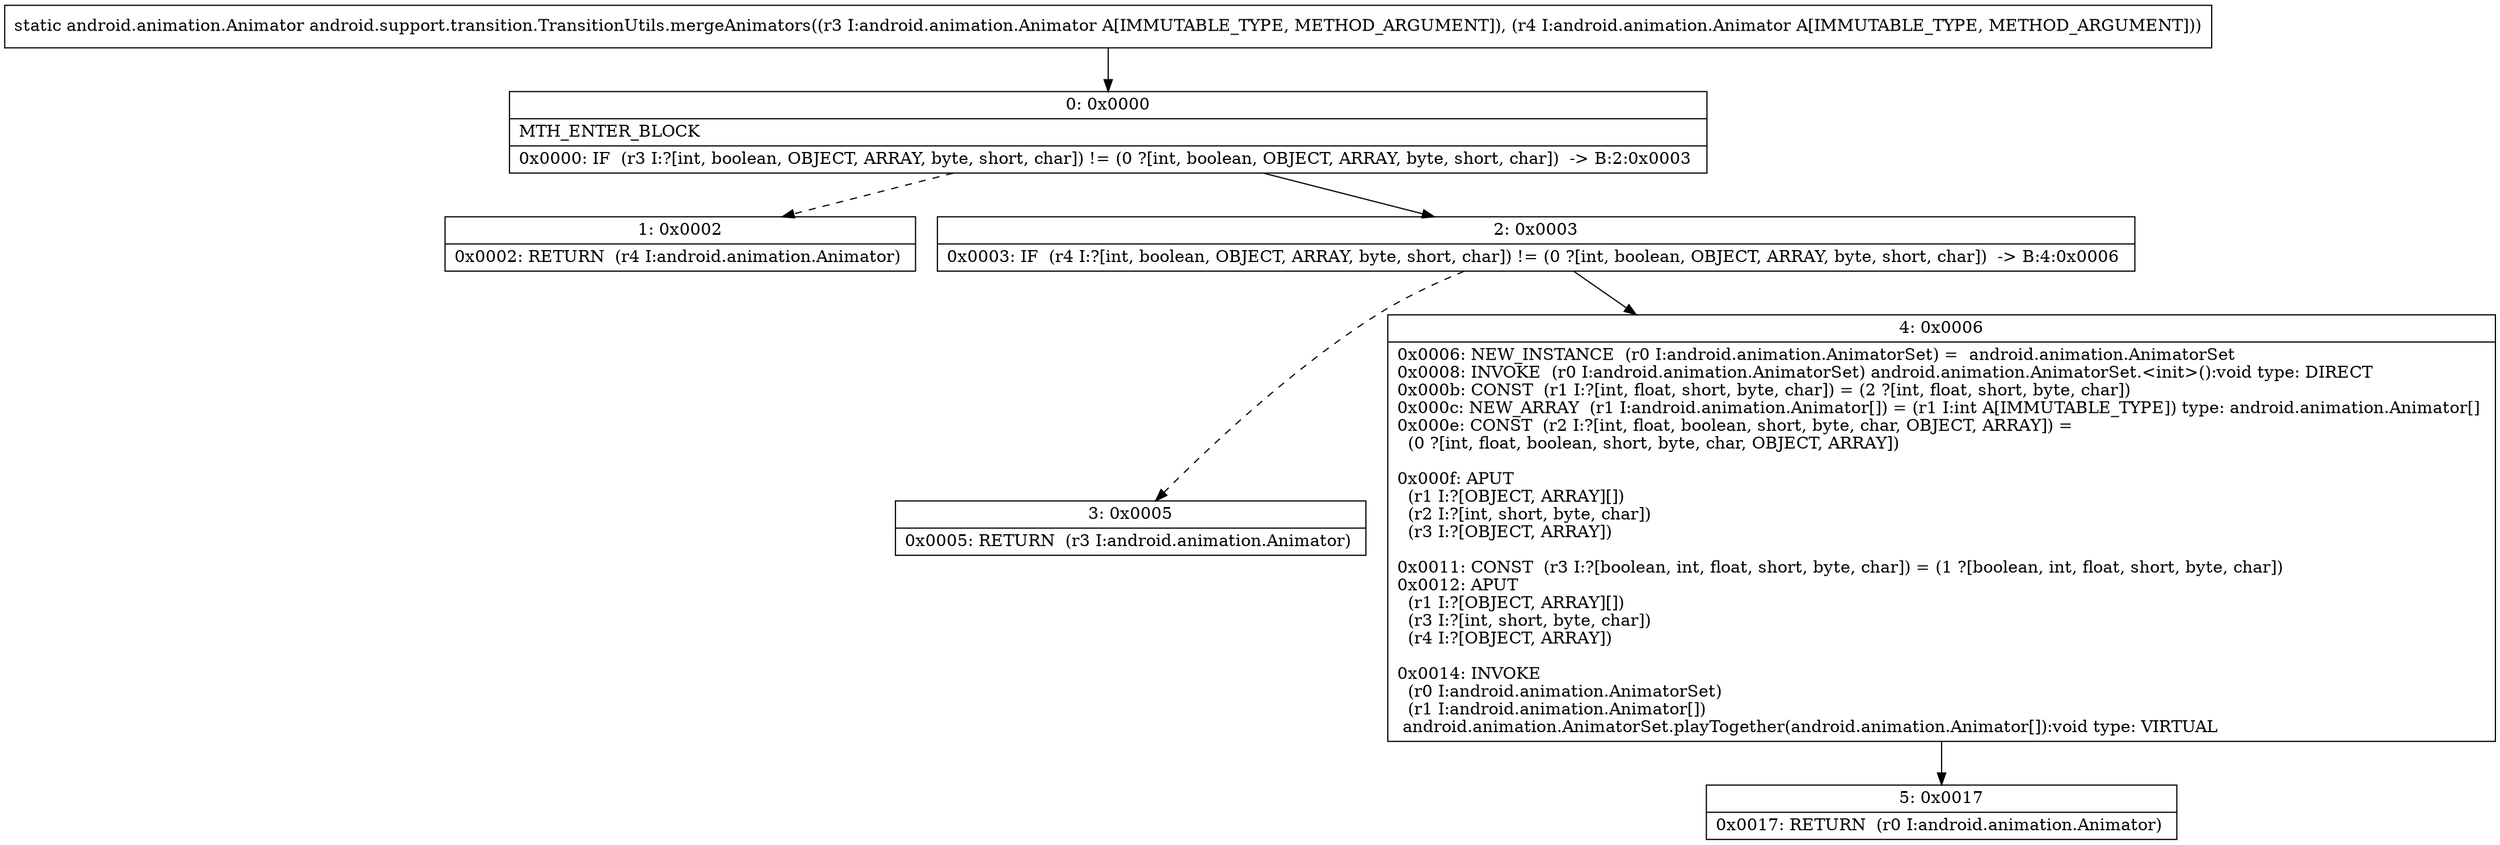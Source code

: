 digraph "CFG forandroid.support.transition.TransitionUtils.mergeAnimators(Landroid\/animation\/Animator;Landroid\/animation\/Animator;)Landroid\/animation\/Animator;" {
Node_0 [shape=record,label="{0\:\ 0x0000|MTH_ENTER_BLOCK\l|0x0000: IF  (r3 I:?[int, boolean, OBJECT, ARRAY, byte, short, char]) != (0 ?[int, boolean, OBJECT, ARRAY, byte, short, char])  \-\> B:2:0x0003 \l}"];
Node_1 [shape=record,label="{1\:\ 0x0002|0x0002: RETURN  (r4 I:android.animation.Animator) \l}"];
Node_2 [shape=record,label="{2\:\ 0x0003|0x0003: IF  (r4 I:?[int, boolean, OBJECT, ARRAY, byte, short, char]) != (0 ?[int, boolean, OBJECT, ARRAY, byte, short, char])  \-\> B:4:0x0006 \l}"];
Node_3 [shape=record,label="{3\:\ 0x0005|0x0005: RETURN  (r3 I:android.animation.Animator) \l}"];
Node_4 [shape=record,label="{4\:\ 0x0006|0x0006: NEW_INSTANCE  (r0 I:android.animation.AnimatorSet) =  android.animation.AnimatorSet \l0x0008: INVOKE  (r0 I:android.animation.AnimatorSet) android.animation.AnimatorSet.\<init\>():void type: DIRECT \l0x000b: CONST  (r1 I:?[int, float, short, byte, char]) = (2 ?[int, float, short, byte, char]) \l0x000c: NEW_ARRAY  (r1 I:android.animation.Animator[]) = (r1 I:int A[IMMUTABLE_TYPE]) type: android.animation.Animator[] \l0x000e: CONST  (r2 I:?[int, float, boolean, short, byte, char, OBJECT, ARRAY]) = \l  (0 ?[int, float, boolean, short, byte, char, OBJECT, ARRAY])\l \l0x000f: APUT  \l  (r1 I:?[OBJECT, ARRAY][])\l  (r2 I:?[int, short, byte, char])\l  (r3 I:?[OBJECT, ARRAY])\l \l0x0011: CONST  (r3 I:?[boolean, int, float, short, byte, char]) = (1 ?[boolean, int, float, short, byte, char]) \l0x0012: APUT  \l  (r1 I:?[OBJECT, ARRAY][])\l  (r3 I:?[int, short, byte, char])\l  (r4 I:?[OBJECT, ARRAY])\l \l0x0014: INVOKE  \l  (r0 I:android.animation.AnimatorSet)\l  (r1 I:android.animation.Animator[])\l android.animation.AnimatorSet.playTogether(android.animation.Animator[]):void type: VIRTUAL \l}"];
Node_5 [shape=record,label="{5\:\ 0x0017|0x0017: RETURN  (r0 I:android.animation.Animator) \l}"];
MethodNode[shape=record,label="{static android.animation.Animator android.support.transition.TransitionUtils.mergeAnimators((r3 I:android.animation.Animator A[IMMUTABLE_TYPE, METHOD_ARGUMENT]), (r4 I:android.animation.Animator A[IMMUTABLE_TYPE, METHOD_ARGUMENT])) }"];
MethodNode -> Node_0;
Node_0 -> Node_1[style=dashed];
Node_0 -> Node_2;
Node_2 -> Node_3[style=dashed];
Node_2 -> Node_4;
Node_4 -> Node_5;
}

